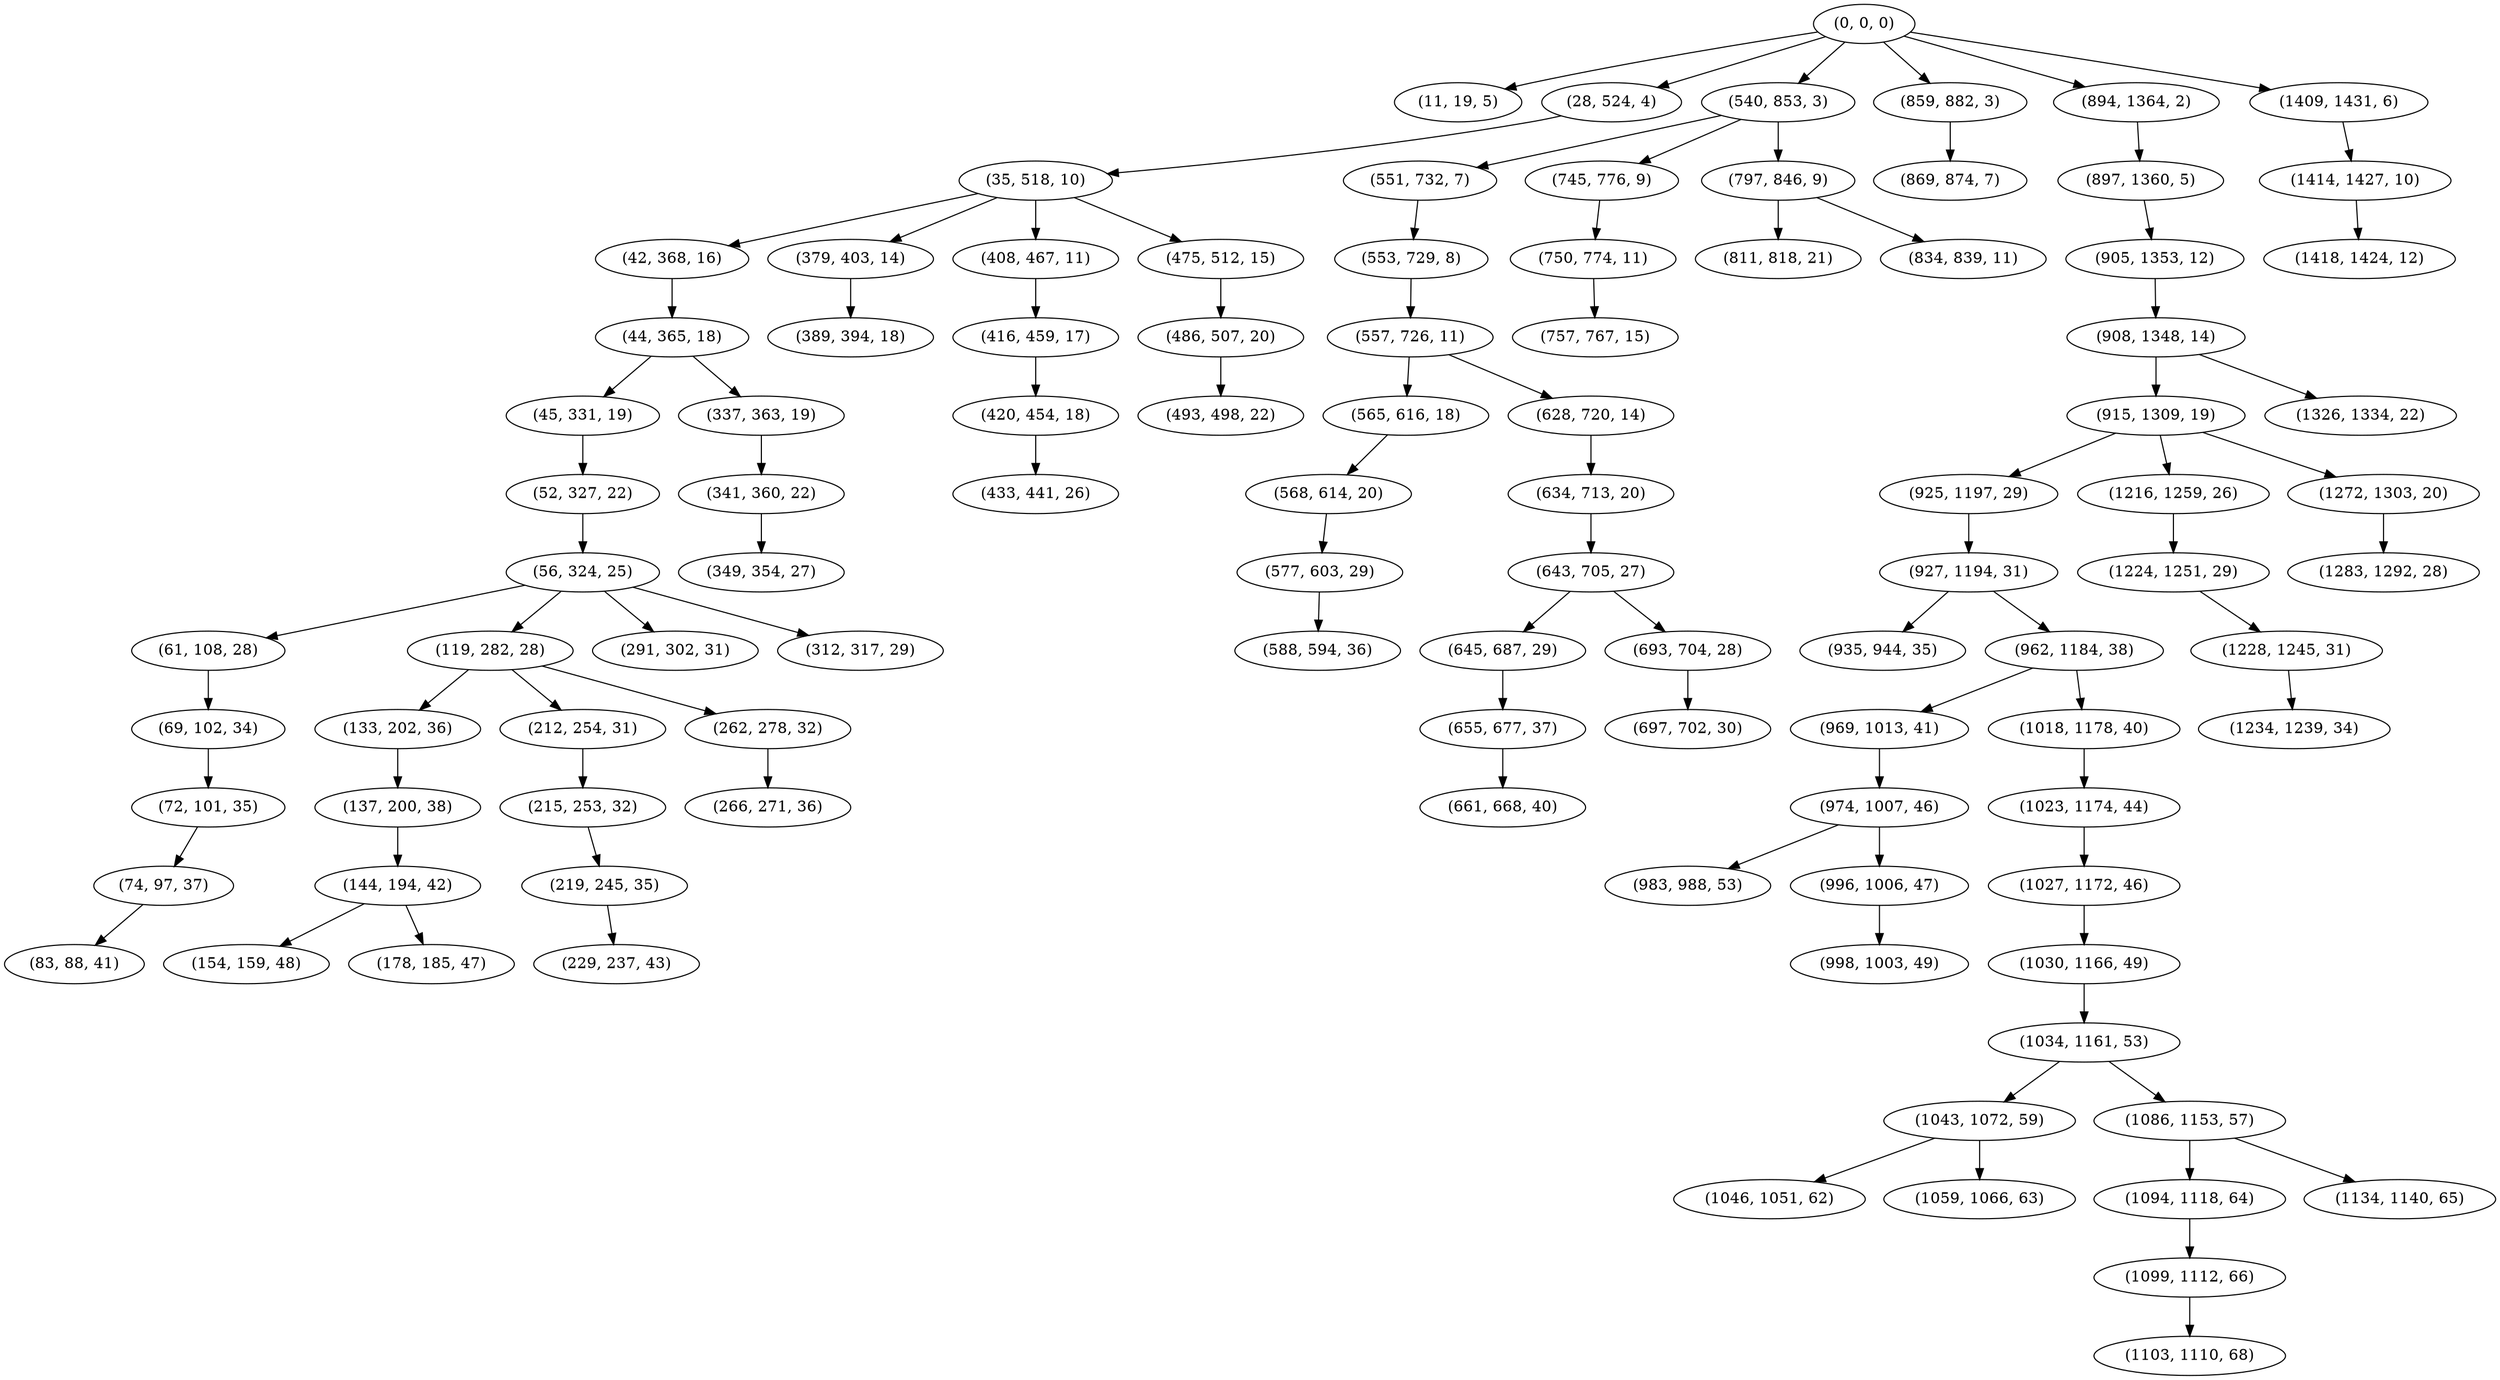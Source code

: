 digraph tree {
    "(0, 0, 0)";
    "(11, 19, 5)";
    "(28, 524, 4)";
    "(35, 518, 10)";
    "(42, 368, 16)";
    "(44, 365, 18)";
    "(45, 331, 19)";
    "(52, 327, 22)";
    "(56, 324, 25)";
    "(61, 108, 28)";
    "(69, 102, 34)";
    "(72, 101, 35)";
    "(74, 97, 37)";
    "(83, 88, 41)";
    "(119, 282, 28)";
    "(133, 202, 36)";
    "(137, 200, 38)";
    "(144, 194, 42)";
    "(154, 159, 48)";
    "(178, 185, 47)";
    "(212, 254, 31)";
    "(215, 253, 32)";
    "(219, 245, 35)";
    "(229, 237, 43)";
    "(262, 278, 32)";
    "(266, 271, 36)";
    "(291, 302, 31)";
    "(312, 317, 29)";
    "(337, 363, 19)";
    "(341, 360, 22)";
    "(349, 354, 27)";
    "(379, 403, 14)";
    "(389, 394, 18)";
    "(408, 467, 11)";
    "(416, 459, 17)";
    "(420, 454, 18)";
    "(433, 441, 26)";
    "(475, 512, 15)";
    "(486, 507, 20)";
    "(493, 498, 22)";
    "(540, 853, 3)";
    "(551, 732, 7)";
    "(553, 729, 8)";
    "(557, 726, 11)";
    "(565, 616, 18)";
    "(568, 614, 20)";
    "(577, 603, 29)";
    "(588, 594, 36)";
    "(628, 720, 14)";
    "(634, 713, 20)";
    "(643, 705, 27)";
    "(645, 687, 29)";
    "(655, 677, 37)";
    "(661, 668, 40)";
    "(693, 704, 28)";
    "(697, 702, 30)";
    "(745, 776, 9)";
    "(750, 774, 11)";
    "(757, 767, 15)";
    "(797, 846, 9)";
    "(811, 818, 21)";
    "(834, 839, 11)";
    "(859, 882, 3)";
    "(869, 874, 7)";
    "(894, 1364, 2)";
    "(897, 1360, 5)";
    "(905, 1353, 12)";
    "(908, 1348, 14)";
    "(915, 1309, 19)";
    "(925, 1197, 29)";
    "(927, 1194, 31)";
    "(935, 944, 35)";
    "(962, 1184, 38)";
    "(969, 1013, 41)";
    "(974, 1007, 46)";
    "(983, 988, 53)";
    "(996, 1006, 47)";
    "(998, 1003, 49)";
    "(1018, 1178, 40)";
    "(1023, 1174, 44)";
    "(1027, 1172, 46)";
    "(1030, 1166, 49)";
    "(1034, 1161, 53)";
    "(1043, 1072, 59)";
    "(1046, 1051, 62)";
    "(1059, 1066, 63)";
    "(1086, 1153, 57)";
    "(1094, 1118, 64)";
    "(1099, 1112, 66)";
    "(1103, 1110, 68)";
    "(1134, 1140, 65)";
    "(1216, 1259, 26)";
    "(1224, 1251, 29)";
    "(1228, 1245, 31)";
    "(1234, 1239, 34)";
    "(1272, 1303, 20)";
    "(1283, 1292, 28)";
    "(1326, 1334, 22)";
    "(1409, 1431, 6)";
    "(1414, 1427, 10)";
    "(1418, 1424, 12)";
    "(0, 0, 0)" -> "(11, 19, 5)";
    "(0, 0, 0)" -> "(28, 524, 4)";
    "(0, 0, 0)" -> "(540, 853, 3)";
    "(0, 0, 0)" -> "(859, 882, 3)";
    "(0, 0, 0)" -> "(894, 1364, 2)";
    "(0, 0, 0)" -> "(1409, 1431, 6)";
    "(28, 524, 4)" -> "(35, 518, 10)";
    "(35, 518, 10)" -> "(42, 368, 16)";
    "(35, 518, 10)" -> "(379, 403, 14)";
    "(35, 518, 10)" -> "(408, 467, 11)";
    "(35, 518, 10)" -> "(475, 512, 15)";
    "(42, 368, 16)" -> "(44, 365, 18)";
    "(44, 365, 18)" -> "(45, 331, 19)";
    "(44, 365, 18)" -> "(337, 363, 19)";
    "(45, 331, 19)" -> "(52, 327, 22)";
    "(52, 327, 22)" -> "(56, 324, 25)";
    "(56, 324, 25)" -> "(61, 108, 28)";
    "(56, 324, 25)" -> "(119, 282, 28)";
    "(56, 324, 25)" -> "(291, 302, 31)";
    "(56, 324, 25)" -> "(312, 317, 29)";
    "(61, 108, 28)" -> "(69, 102, 34)";
    "(69, 102, 34)" -> "(72, 101, 35)";
    "(72, 101, 35)" -> "(74, 97, 37)";
    "(74, 97, 37)" -> "(83, 88, 41)";
    "(119, 282, 28)" -> "(133, 202, 36)";
    "(119, 282, 28)" -> "(212, 254, 31)";
    "(119, 282, 28)" -> "(262, 278, 32)";
    "(133, 202, 36)" -> "(137, 200, 38)";
    "(137, 200, 38)" -> "(144, 194, 42)";
    "(144, 194, 42)" -> "(154, 159, 48)";
    "(144, 194, 42)" -> "(178, 185, 47)";
    "(212, 254, 31)" -> "(215, 253, 32)";
    "(215, 253, 32)" -> "(219, 245, 35)";
    "(219, 245, 35)" -> "(229, 237, 43)";
    "(262, 278, 32)" -> "(266, 271, 36)";
    "(337, 363, 19)" -> "(341, 360, 22)";
    "(341, 360, 22)" -> "(349, 354, 27)";
    "(379, 403, 14)" -> "(389, 394, 18)";
    "(408, 467, 11)" -> "(416, 459, 17)";
    "(416, 459, 17)" -> "(420, 454, 18)";
    "(420, 454, 18)" -> "(433, 441, 26)";
    "(475, 512, 15)" -> "(486, 507, 20)";
    "(486, 507, 20)" -> "(493, 498, 22)";
    "(540, 853, 3)" -> "(551, 732, 7)";
    "(540, 853, 3)" -> "(745, 776, 9)";
    "(540, 853, 3)" -> "(797, 846, 9)";
    "(551, 732, 7)" -> "(553, 729, 8)";
    "(553, 729, 8)" -> "(557, 726, 11)";
    "(557, 726, 11)" -> "(565, 616, 18)";
    "(557, 726, 11)" -> "(628, 720, 14)";
    "(565, 616, 18)" -> "(568, 614, 20)";
    "(568, 614, 20)" -> "(577, 603, 29)";
    "(577, 603, 29)" -> "(588, 594, 36)";
    "(628, 720, 14)" -> "(634, 713, 20)";
    "(634, 713, 20)" -> "(643, 705, 27)";
    "(643, 705, 27)" -> "(645, 687, 29)";
    "(643, 705, 27)" -> "(693, 704, 28)";
    "(645, 687, 29)" -> "(655, 677, 37)";
    "(655, 677, 37)" -> "(661, 668, 40)";
    "(693, 704, 28)" -> "(697, 702, 30)";
    "(745, 776, 9)" -> "(750, 774, 11)";
    "(750, 774, 11)" -> "(757, 767, 15)";
    "(797, 846, 9)" -> "(811, 818, 21)";
    "(797, 846, 9)" -> "(834, 839, 11)";
    "(859, 882, 3)" -> "(869, 874, 7)";
    "(894, 1364, 2)" -> "(897, 1360, 5)";
    "(897, 1360, 5)" -> "(905, 1353, 12)";
    "(905, 1353, 12)" -> "(908, 1348, 14)";
    "(908, 1348, 14)" -> "(915, 1309, 19)";
    "(908, 1348, 14)" -> "(1326, 1334, 22)";
    "(915, 1309, 19)" -> "(925, 1197, 29)";
    "(915, 1309, 19)" -> "(1216, 1259, 26)";
    "(915, 1309, 19)" -> "(1272, 1303, 20)";
    "(925, 1197, 29)" -> "(927, 1194, 31)";
    "(927, 1194, 31)" -> "(935, 944, 35)";
    "(927, 1194, 31)" -> "(962, 1184, 38)";
    "(962, 1184, 38)" -> "(969, 1013, 41)";
    "(962, 1184, 38)" -> "(1018, 1178, 40)";
    "(969, 1013, 41)" -> "(974, 1007, 46)";
    "(974, 1007, 46)" -> "(983, 988, 53)";
    "(974, 1007, 46)" -> "(996, 1006, 47)";
    "(996, 1006, 47)" -> "(998, 1003, 49)";
    "(1018, 1178, 40)" -> "(1023, 1174, 44)";
    "(1023, 1174, 44)" -> "(1027, 1172, 46)";
    "(1027, 1172, 46)" -> "(1030, 1166, 49)";
    "(1030, 1166, 49)" -> "(1034, 1161, 53)";
    "(1034, 1161, 53)" -> "(1043, 1072, 59)";
    "(1034, 1161, 53)" -> "(1086, 1153, 57)";
    "(1043, 1072, 59)" -> "(1046, 1051, 62)";
    "(1043, 1072, 59)" -> "(1059, 1066, 63)";
    "(1086, 1153, 57)" -> "(1094, 1118, 64)";
    "(1086, 1153, 57)" -> "(1134, 1140, 65)";
    "(1094, 1118, 64)" -> "(1099, 1112, 66)";
    "(1099, 1112, 66)" -> "(1103, 1110, 68)";
    "(1216, 1259, 26)" -> "(1224, 1251, 29)";
    "(1224, 1251, 29)" -> "(1228, 1245, 31)";
    "(1228, 1245, 31)" -> "(1234, 1239, 34)";
    "(1272, 1303, 20)" -> "(1283, 1292, 28)";
    "(1409, 1431, 6)" -> "(1414, 1427, 10)";
    "(1414, 1427, 10)" -> "(1418, 1424, 12)";
}
